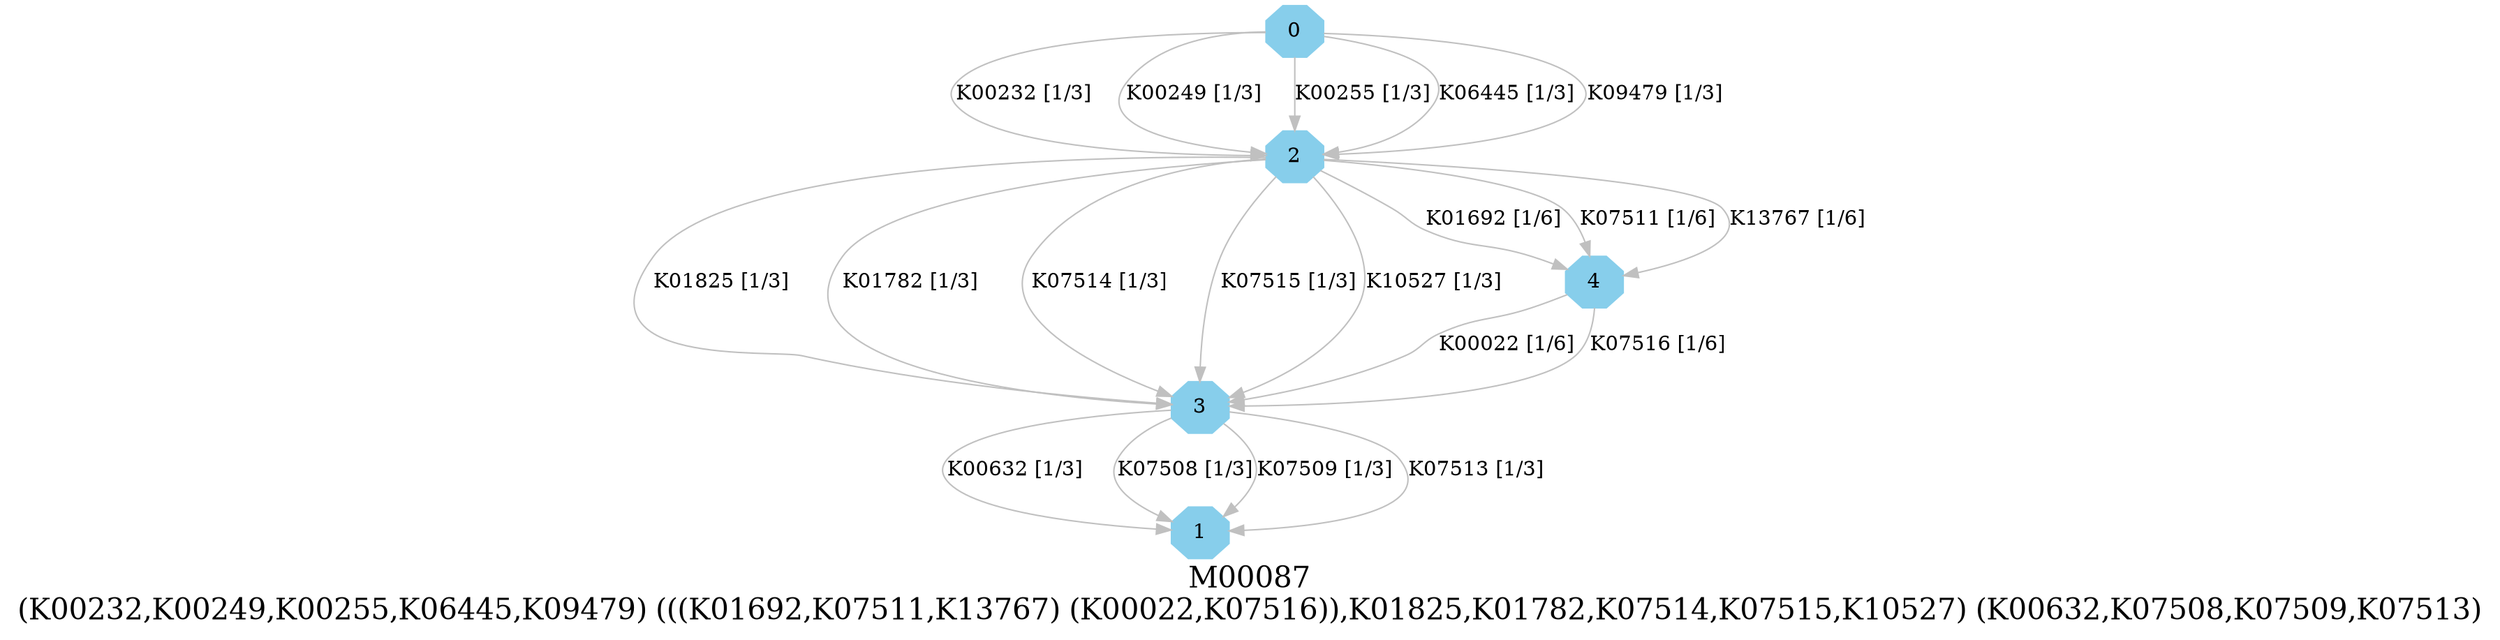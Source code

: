 digraph G {
graph [label="M00087
(K00232,K00249,K00255,K06445,K09479) (((K01692,K07511,K13767) (K00022,K07516)),K01825,K01782,K07514,K07515,K10527) (K00632,K07508,K07509,K07513)",fontsize=20];
node [shape=box,style=filled];
edge [len=3,color=grey];
{node [width=.3,height=.3,shape=octagon,style=filled,color=skyblue] 0 1 2 3 4 }
0 -> 2 [label="K00232 [1/3]"];
0 -> 2 [label="K00249 [1/3]"];
0 -> 2 [label="K00255 [1/3]"];
0 -> 2 [label="K06445 [1/3]"];
0 -> 2 [label="K09479 [1/3]"];
2 -> 4 [label="K01692 [1/6]"];
2 -> 4 [label="K07511 [1/6]"];
2 -> 4 [label="K13767 [1/6]"];
2 -> 3 [label="K01825 [1/3]"];
2 -> 3 [label="K01782 [1/3]"];
2 -> 3 [label="K07514 [1/3]"];
2 -> 3 [label="K07515 [1/3]"];
2 -> 3 [label="K10527 [1/3]"];
3 -> 1 [label="K00632 [1/3]"];
3 -> 1 [label="K07508 [1/3]"];
3 -> 1 [label="K07509 [1/3]"];
3 -> 1 [label="K07513 [1/3]"];
4 -> 3 [label="K00022 [1/6]"];
4 -> 3 [label="K07516 [1/6]"];
}